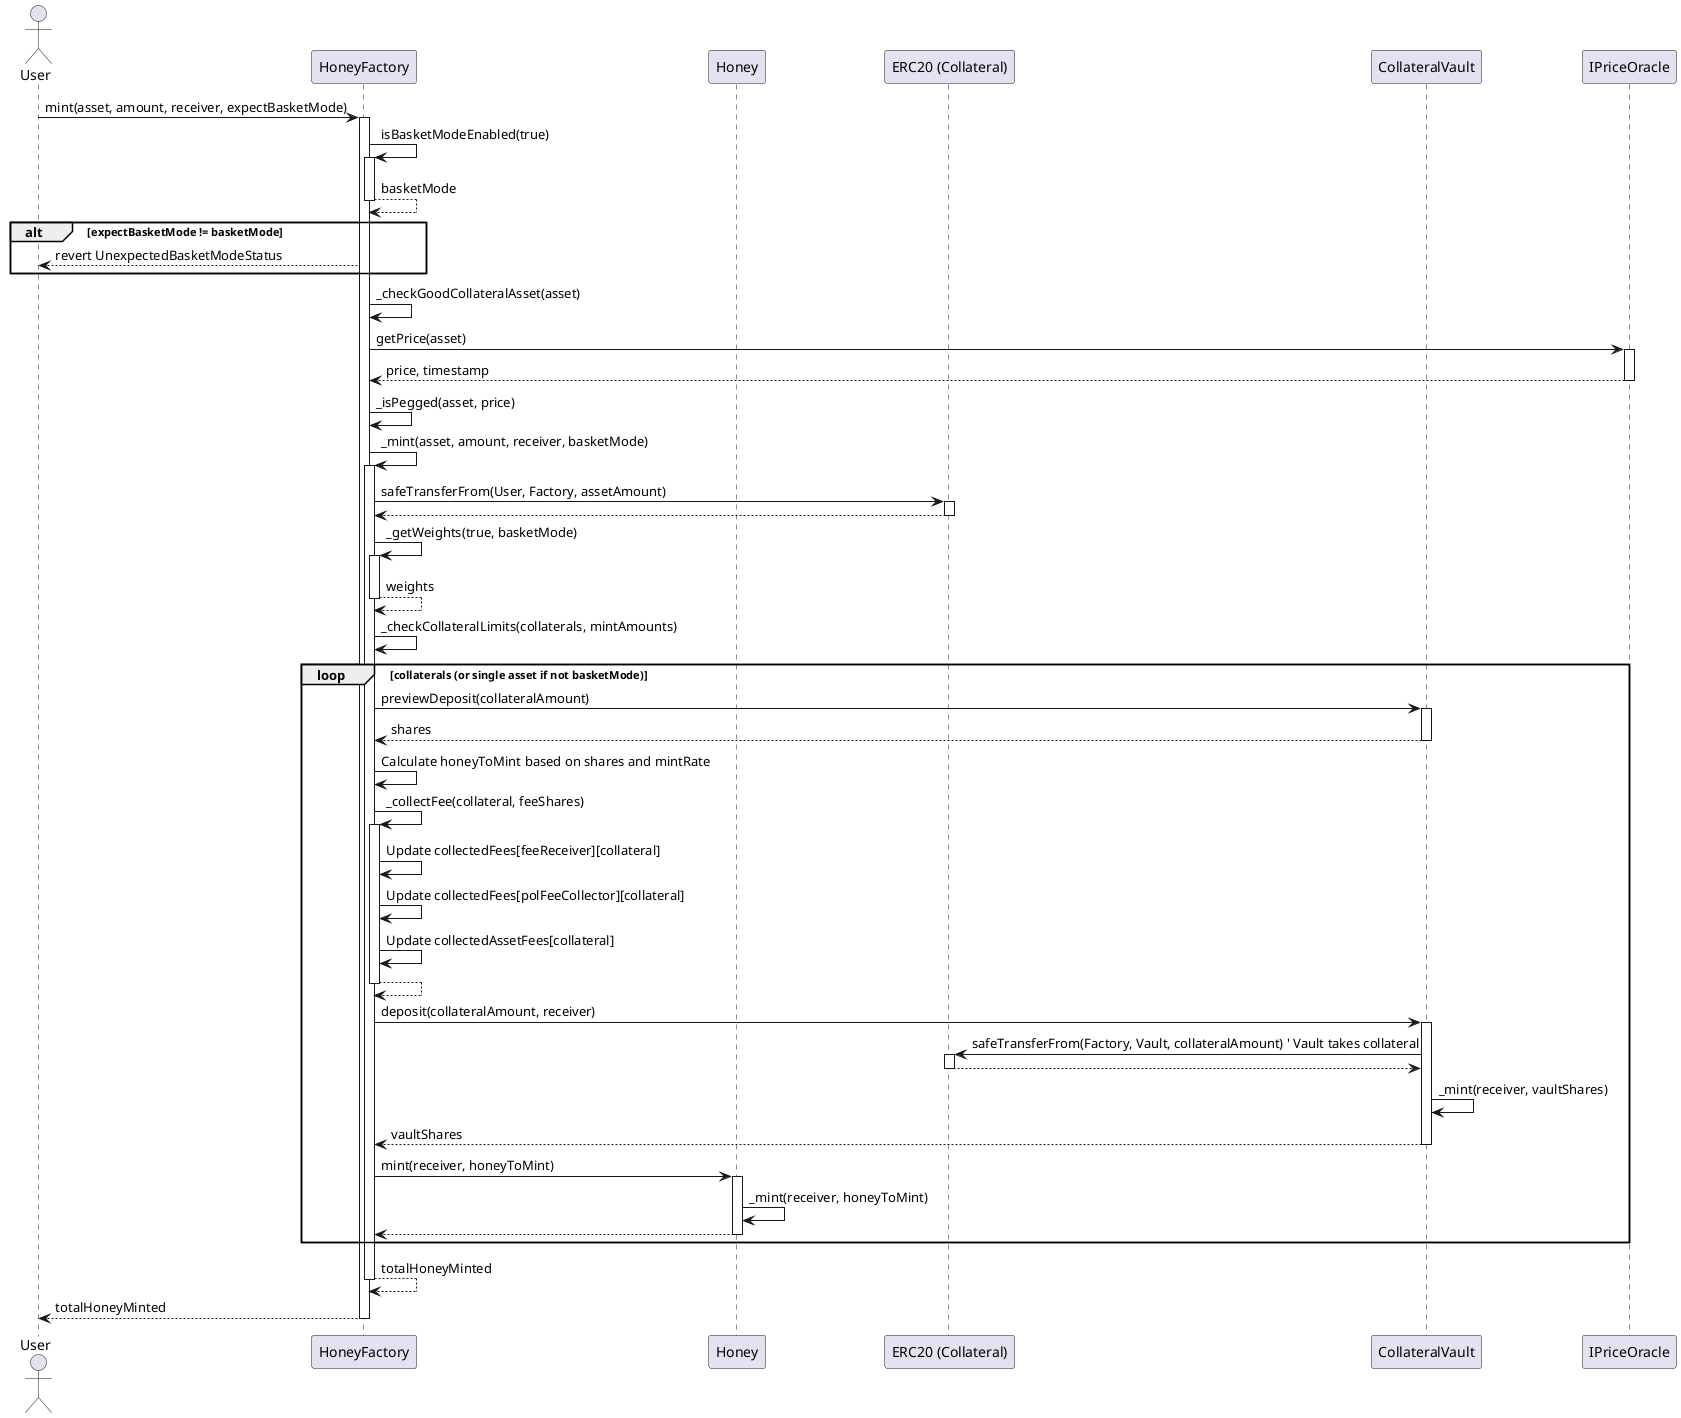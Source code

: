 @startuml HoneyFactory_Mint_Sequence

actor User
participant Factory as "HoneyFactory"
participant HoneyToken as "Honey"
participant Collateral as "ERC20 (Collateral)"
participant Vault as "CollateralVault"
participant PriceOracle as "IPriceOracle"

User -> Factory : mint(asset, amount, receiver, expectBasketMode)
activate Factory

Factory -> Factory : isBasketModeEnabled(true)
activate Factory
Factory --> Factory : basketMode
deactivate Factory

' Check if expected basket mode matches current mode
alt expectBasketMode != basketMode
    Factory --> User : revert UnexpectedBasketModeStatus
end

Factory -> Factory : _checkGoodCollateralAsset(asset)

Factory -> PriceOracle : getPrice(asset)
activate PriceOracle
PriceOracle --> Factory : price, timestamp
deactivate PriceOracle
Factory -> Factory : _isPegged(asset, price)
' ... check peg status based on price, timestamp, offsets ...

Factory -> Factory : _mint(asset, amount, receiver, basketMode)
activate Factory

Factory -> Collateral : safeTransferFrom(User, Factory, assetAmount)
activate Collateral
Collateral --> Factory
deactivate Collateral

Factory -> Factory : _getWeights(true, basketMode)
activate Factory
Factory --> Factory : weights
deactivate Factory

Factory -> Factory : _checkCollateralLimits(collaterals, mintAmounts)

loop collaterals (or single asset if not basketMode)
    Factory -> Vault : previewDeposit(collateralAmount)
    activate Vault
    Vault --> Factory : shares
    deactivate Vault

    Factory -> Factory : Calculate honeyToMint based on shares and mintRate
    Factory -> Factory : _collectFee(collateral, feeShares)
    activate Factory
    Factory -> Factory : Update collectedFees[feeReceiver][collateral]
    Factory -> Factory : Update collectedFees[polFeeCollector][collateral]
    Factory -> Factory : Update collectedAssetFees[collateral]
    Factory --> Factory
    deactivate Factory

    Factory -> Vault : deposit(collateralAmount, receiver)
    activate Vault
    Vault -> Collateral : safeTransferFrom(Factory, Vault, collateralAmount) ' Vault takes collateral
    activate Collateral
    Collateral --> Vault
    deactivate Collateral
    Vault -> Vault : _mint(receiver, vaultShares)
    Vault --> Factory : vaultShares
    deactivate Vault

    Factory -> HoneyToken : mint(receiver, honeyToMint)
    activate HoneyToken
    HoneyToken -> HoneyToken : _mint(receiver, honeyToMint)
    HoneyToken --> Factory
    deactivate HoneyToken
end

Factory --> Factory : totalHoneyMinted
deactivate Factory

Factory --> User : totalHoneyMinted
deactivate Factory

@enduml 